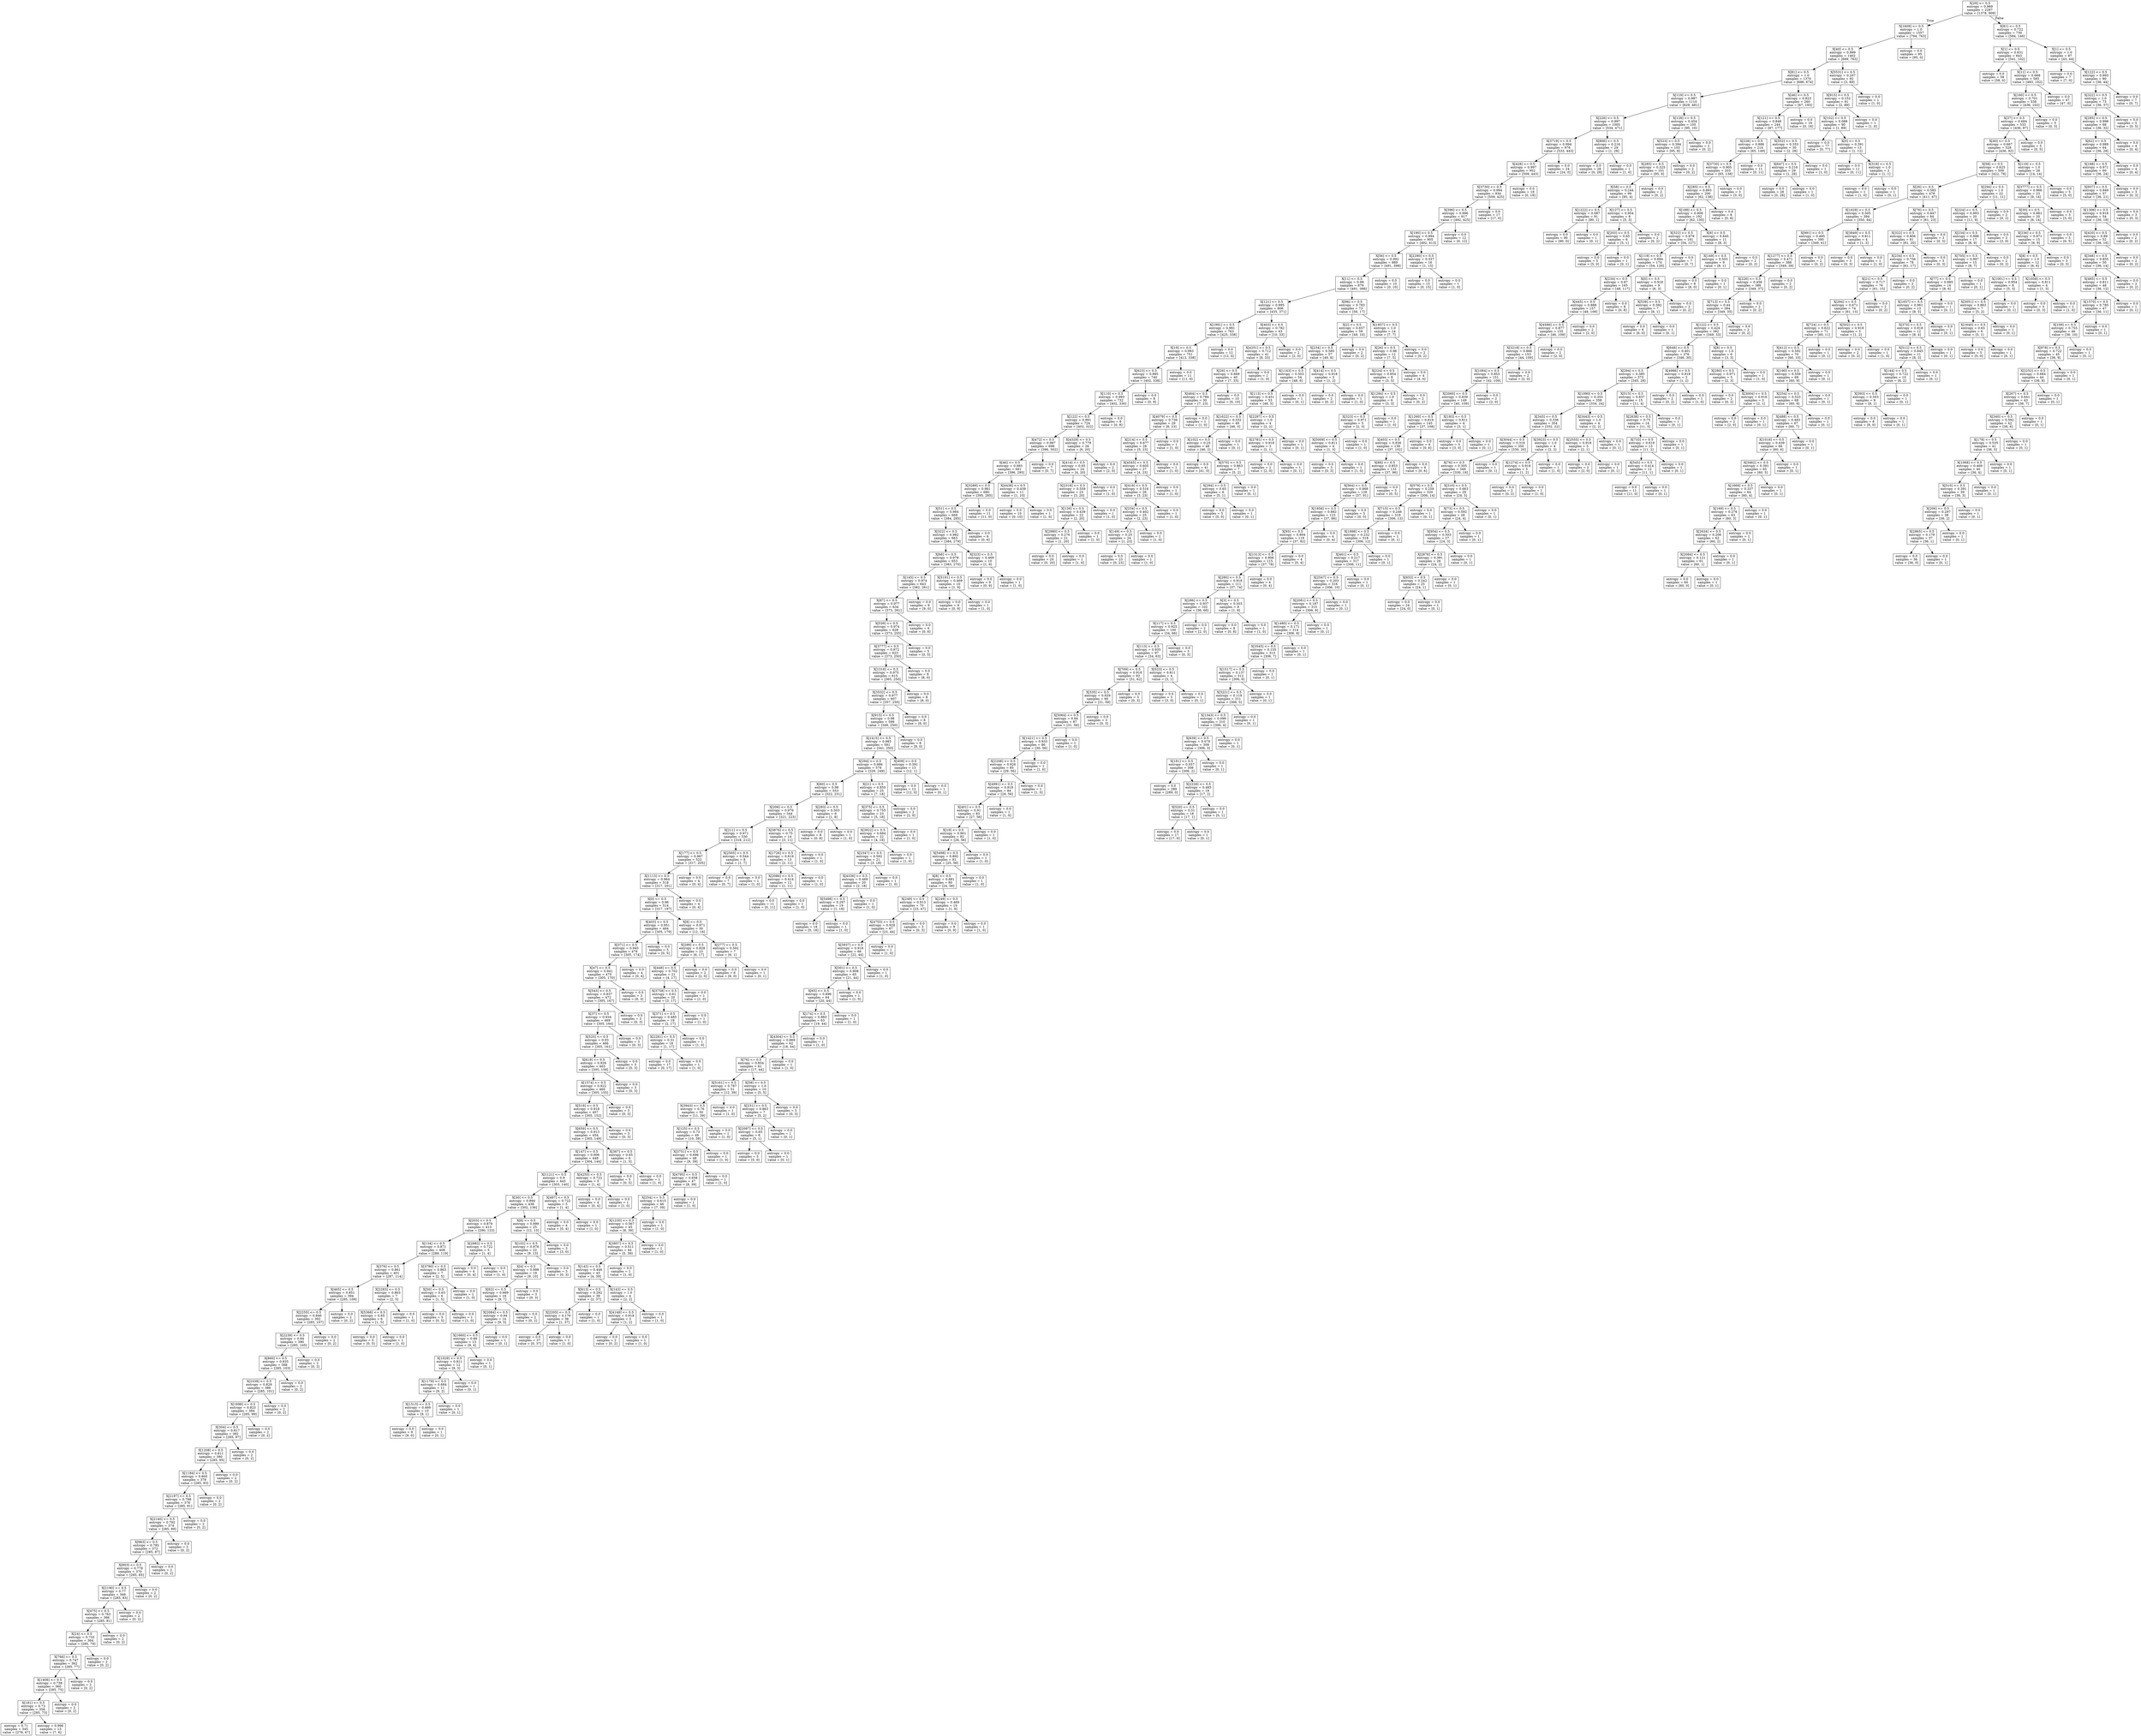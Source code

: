 digraph Tree {
node [shape=box] ;
0 [label="X[29] <= 0.5\nentropy = 0.969\nsamples = 2287\nvalue = [1378, 909]"] ;
1 [label="X[1609] <= 0.5\nentropy = 1.0\nsamples = 1557\nvalue = [794, 763]"] ;
0 -> 1 [labeldistance=2.5, labelangle=45, headlabel="True"] ;
2 [label="X[40] <= 0.5\nentropy = 0.999\nsamples = 1462\nvalue = [699, 763]"] ;
1 -> 2 ;
3 [label="X[81] <= 0.5\nentropy = 1.0\nsamples = 1370\nvalue = [696, 674]"] ;
2 -> 3 ;
4 [label="X[119] <= 0.5\nentropy = 0.987\nsamples = 1110\nvalue = [629, 481]"] ;
3 -> 4 ;
5 [label="X[226] <= 0.5\nentropy = 0.997\nsamples = 1005\nvalue = [534, 471]"] ;
4 -> 5 ;
6 [label="X[3719] <= 0.5\nentropy = 0.994\nsamples = 976\nvalue = [533, 443]"] ;
5 -> 6 ;
7 [label="X[428] <= 0.5\nentropy = 0.997\nsamples = 952\nvalue = [509, 443]"] ;
6 -> 7 ;
8 [label="X[3730] <= 0.5\nentropy = 0.994\nsamples = 934\nvalue = [509, 425]"] ;
7 -> 8 ;
9 [label="X[396] <= 0.5\nentropy = 0.996\nsamples = 917\nvalue = [492, 425]"] ;
8 -> 9 ;
10 [label="X[190] <= 0.5\nentropy = 0.994\nsamples = 905\nvalue = [492, 413]"] ;
9 -> 10 ;
11 [label="X[56] <= 0.5\nentropy = 0.992\nsamples = 889\nvalue = [491, 398]"] ;
10 -> 11 ;
12 [label="X[11] <= 0.5\nentropy = 0.99\nsamples = 879\nvalue = [491, 388]"] ;
11 -> 12 ;
13 [label="X[121] <= 0.5\nentropy = 0.995\nsamples = 806\nvalue = [435, 371]"] ;
12 -> 13 ;
14 [label="X[1991] <= 0.5\nentropy = 0.991\nsamples = 763\nvalue = [425, 338]"] ;
13 -> 14 ;
15 [label="X[19] <= 0.5\nentropy = 0.993\nsamples = 751\nvalue = [413, 338]"] ;
14 -> 15 ;
16 [label="X[623] <= 0.5\nentropy = 0.995\nsamples = 740\nvalue = [402, 338]"] ;
15 -> 16 ;
17 [label="X[110] <= 0.5\nentropy = 0.993\nsamples = 732\nvalue = [402, 330]"] ;
16 -> 17 ;
18 [label="X[122] <= 0.5\nentropy = 0.991\nsamples = 724\nvalue = [402, 322]"] ;
17 -> 18 ;
19 [label="X[472] <= 0.5\nentropy = 0.987\nsamples = 698\nvalue = [396, 302]"] ;
18 -> 19 ;
20 [label="X[46] <= 0.5\nentropy = 0.985\nsamples = 691\nvalue = [396, 295]"] ;
19 -> 20 ;
21 [label="X[3289] <= 0.5\nentropy = 0.981\nsamples = 680\nvalue = [395, 285]"] ;
20 -> 21 ;
22 [label="X[51] <= 0.5\nentropy = 0.984\nsamples = 669\nvalue = [384, 285]"] ;
21 -> 22 ;
23 [label="X[322] <= 0.5\nentropy = 0.982\nsamples = 663\nvalue = [384, 279]"] ;
22 -> 23 ;
24 [label="X[66] <= 0.5\nentropy = 0.978\nsamples = 653\nvalue = [383, 270]"] ;
23 -> 24 ;
25 [label="X[145] <= 0.5\nentropy = 0.974\nsamples = 643\nvalue = [382, 261]"] ;
24 -> 25 ;
26 [label="X[87] <= 0.5\nentropy = 0.977\nsamples = 634\nvalue = [373, 261]"] ;
25 -> 26 ;
27 [label="X[539] <= 0.5\nentropy = 0.974\nsamples = 628\nvalue = [373, 255]"] ;
26 -> 27 ;
28 [label="X[3777] <= 0.5\nentropy = 0.972\nsamples = 623\nvalue = [373, 250]"] ;
27 -> 28 ;
29 [label="X[1316] <= 0.5\nentropy = 0.975\nsamples = 615\nvalue = [365, 250]"] ;
28 -> 29 ;
30 [label="X[3532] <= 0.5\nentropy = 0.977\nsamples = 607\nvalue = [357, 250]"] ;
29 -> 30 ;
31 [label="X[915] <= 0.5\nentropy = 0.98\nsamples = 599\nvalue = [349, 250]"] ;
30 -> 31 ;
32 [label="X[1415] <= 0.5\nentropy = 0.983\nsamples = 591\nvalue = [341, 250]"] ;
31 -> 32 ;
33 [label="X[294] <= 0.5\nentropy = 0.986\nsamples = 578\nvalue = [329, 249]"] ;
32 -> 33 ;
34 [label="X[60] <= 0.5\nentropy = 0.98\nsamples = 553\nvalue = [322, 231]"] ;
33 -> 34 ;
35 [label="X[206] <= 0.5\nentropy = 0.976\nsamples = 544\nvalue = [321, 223]"] ;
34 -> 35 ;
36 [label="X[211] <= 0.5\nentropy = 0.971\nsamples = 530\nvalue = [318, 212]"] ;
35 -> 36 ;
37 [label="X[177] <= 0.5\nentropy = 0.967\nsamples = 522\nvalue = [317, 205]"] ;
36 -> 37 ;
38 [label="X[1113] <= 0.5\nentropy = 0.964\nsamples = 518\nvalue = [317, 201]"] ;
37 -> 38 ;
39 [label="X[0] <= 0.5\nentropy = 0.96\nsamples = 514\nvalue = [317, 197]"] ;
38 -> 39 ;
40 [label="X[403] <= 0.5\nentropy = 0.951\nsamples = 484\nvalue = [305, 179]"] ;
39 -> 40 ;
41 [label="X[371] <= 0.5\nentropy = 0.945\nsamples = 479\nvalue = [305, 174]"] ;
40 -> 41 ;
42 [label="X[47] <= 0.5\nentropy = 0.941\nsamples = 475\nvalue = [305, 170]"] ;
41 -> 42 ;
43 [label="X[543] <= 0.5\nentropy = 0.937\nsamples = 472\nvalue = [305, 167]"] ;
42 -> 43 ;
44 [label="X[37] <= 0.5\nentropy = 0.934\nsamples = 469\nvalue = [305, 164]"] ;
43 -> 44 ;
45 [label="X[525] <= 0.5\nentropy = 0.93\nsamples = 466\nvalue = [305, 161]"] ;
44 -> 45 ;
46 [label="X[619] <= 0.5\nentropy = 0.926\nsamples = 463\nvalue = [305, 158]"] ;
45 -> 46 ;
47 [label="X[1574] <= 0.5\nentropy = 0.922\nsamples = 460\nvalue = [305, 155]"] ;
46 -> 47 ;
48 [label="X[519] <= 0.5\nentropy = 0.918\nsamples = 457\nvalue = [305, 152]"] ;
47 -> 48 ;
49 [label="X[659] <= 0.5\nentropy = 0.913\nsamples = 454\nvalue = [305, 149]"] ;
48 -> 49 ;
50 [label="X[147] <= 0.5\nentropy = 0.906\nsamples = 448\nvalue = [304, 144]"] ;
49 -> 50 ;
51 [label="X[1121] <= 0.5\nentropy = 0.9\nsamples = 443\nvalue = [303, 140]"] ;
50 -> 51 ;
52 [label="X[30] <= 0.5\nentropy = 0.894\nsamples = 438\nvalue = [302, 136]"] ;
51 -> 52 ;
53 [label="X[203] <= 0.5\nentropy = 0.879\nsamples = 413\nvalue = [290, 123]"] ;
52 -> 53 ;
54 [label="X[134] <= 0.5\nentropy = 0.871\nsamples = 408\nvalue = [289, 119]"] ;
53 -> 54 ;
55 [label="X[376] <= 0.5\nentropy = 0.861\nsamples = 401\nvalue = [287, 114]"] ;
54 -> 55 ;
56 [label="X[465] <= 0.5\nentropy = 0.851\nsamples = 394\nvalue = [285, 109]"] ;
55 -> 56 ;
57 [label="X[2255] <= 0.5\nentropy = 0.846\nsamples = 392\nvalue = [285, 107]"] ;
56 -> 57 ;
58 [label="X[2239] <= 0.5\nentropy = 0.84\nsamples = 390\nvalue = [285, 105]"] ;
57 -> 58 ;
59 [label="X[860] <= 0.5\nentropy = 0.835\nsamples = 388\nvalue = [285, 103]"] ;
58 -> 59 ;
60 [label="X[2338] <= 0.5\nentropy = 0.829\nsamples = 386\nvalue = [285, 101]"] ;
59 -> 60 ;
61 [label="X[1698] <= 0.5\nentropy = 0.823\nsamples = 384\nvalue = [285, 99]"] ;
60 -> 61 ;
62 [label="X[304] <= 0.5\nentropy = 0.817\nsamples = 382\nvalue = [285, 97]"] ;
61 -> 62 ;
63 [label="X[1208] <= 0.5\nentropy = 0.811\nsamples = 380\nvalue = [285, 95]"] ;
62 -> 63 ;
64 [label="X[1184] <= 0.5\nentropy = 0.805\nsamples = 378\nvalue = [285, 93]"] ;
63 -> 64 ;
65 [label="X[2197] <= 0.5\nentropy = 0.798\nsamples = 376\nvalue = [285, 91]"] ;
64 -> 65 ;
66 [label="X[2140] <= 0.5\nentropy = 0.792\nsamples = 374\nvalue = [285, 89]"] ;
65 -> 66 ;
67 [label="X[963] <= 0.5\nentropy = 0.785\nsamples = 372\nvalue = [285, 87]"] ;
66 -> 67 ;
68 [label="X[803] <= 0.5\nentropy = 0.778\nsamples = 370\nvalue = [285, 85]"] ;
67 -> 68 ;
69 [label="X[2190] <= 0.5\nentropy = 0.77\nsamples = 368\nvalue = [285, 83]"] ;
68 -> 69 ;
70 [label="X[475] <= 0.5\nentropy = 0.763\nsamples = 366\nvalue = [285, 81]"] ;
69 -> 70 ;
71 [label="X[24] <= 0.5\nentropy = 0.755\nsamples = 364\nvalue = [285, 79]"] ;
70 -> 71 ;
72 [label="X[766] <= 0.5\nentropy = 0.747\nsamples = 362\nvalue = [285, 77]"] ;
71 -> 72 ;
73 [label="X[1406] <= 0.5\nentropy = 0.738\nsamples = 360\nvalue = [285, 75]"] ;
72 -> 73 ;
74 [label="X[181] <= 0.5\nentropy = 0.73\nsamples = 358\nvalue = [285, 73]"] ;
73 -> 74 ;
75 [label="entropy = 0.71\nsamples = 345\nvalue = [278, 67]"] ;
74 -> 75 ;
76 [label="entropy = 0.996\nsamples = 13\nvalue = [7, 6]"] ;
74 -> 76 ;
77 [label="entropy = 0.0\nsamples = 2\nvalue = [0, 2]"] ;
73 -> 77 ;
78 [label="entropy = 0.0\nsamples = 2\nvalue = [0, 2]"] ;
72 -> 78 ;
79 [label="entropy = 0.0\nsamples = 2\nvalue = [0, 2]"] ;
71 -> 79 ;
80 [label="entropy = 0.0\nsamples = 2\nvalue = [0, 2]"] ;
70 -> 80 ;
81 [label="entropy = 0.0\nsamples = 2\nvalue = [0, 2]"] ;
69 -> 81 ;
82 [label="entropy = 0.0\nsamples = 2\nvalue = [0, 2]"] ;
68 -> 82 ;
83 [label="entropy = 0.0\nsamples = 2\nvalue = [0, 2]"] ;
67 -> 83 ;
84 [label="entropy = 0.0\nsamples = 2\nvalue = [0, 2]"] ;
66 -> 84 ;
85 [label="entropy = 0.0\nsamples = 2\nvalue = [0, 2]"] ;
65 -> 85 ;
86 [label="entropy = 0.0\nsamples = 2\nvalue = [0, 2]"] ;
64 -> 86 ;
87 [label="entropy = 0.0\nsamples = 2\nvalue = [0, 2]"] ;
63 -> 87 ;
88 [label="entropy = 0.0\nsamples = 2\nvalue = [0, 2]"] ;
62 -> 88 ;
89 [label="entropy = 0.0\nsamples = 2\nvalue = [0, 2]"] ;
61 -> 89 ;
90 [label="entropy = 0.0\nsamples = 2\nvalue = [0, 2]"] ;
60 -> 90 ;
91 [label="entropy = 0.0\nsamples = 2\nvalue = [0, 2]"] ;
59 -> 91 ;
92 [label="entropy = 0.0\nsamples = 2\nvalue = [0, 2]"] ;
58 -> 92 ;
93 [label="entropy = 0.0\nsamples = 2\nvalue = [0, 2]"] ;
57 -> 93 ;
94 [label="entropy = 0.0\nsamples = 2\nvalue = [0, 2]"] ;
56 -> 94 ;
95 [label="X[2283] <= 0.5\nentropy = 0.863\nsamples = 7\nvalue = [2, 5]"] ;
55 -> 95 ;
96 [label="X[5366] <= 0.5\nentropy = 0.65\nsamples = 6\nvalue = [1, 5]"] ;
95 -> 96 ;
97 [label="entropy = 0.0\nsamples = 5\nvalue = [0, 5]"] ;
96 -> 97 ;
98 [label="entropy = 0.0\nsamples = 1\nvalue = [1, 0]"] ;
96 -> 98 ;
99 [label="entropy = 0.0\nsamples = 1\nvalue = [1, 0]"] ;
95 -> 99 ;
100 [label="X[3780] <= 0.5\nentropy = 0.863\nsamples = 7\nvalue = [2, 5]"] ;
54 -> 100 ;
101 [label="X[50] <= 0.5\nentropy = 0.65\nsamples = 6\nvalue = [1, 5]"] ;
100 -> 101 ;
102 [label="entropy = 0.0\nsamples = 5\nvalue = [0, 5]"] ;
101 -> 102 ;
103 [label="entropy = 0.0\nsamples = 1\nvalue = [1, 0]"] ;
101 -> 103 ;
104 [label="entropy = 0.0\nsamples = 1\nvalue = [1, 0]"] ;
100 -> 104 ;
105 [label="X[2882] <= 0.5\nentropy = 0.722\nsamples = 5\nvalue = [1, 4]"] ;
53 -> 105 ;
106 [label="entropy = 0.0\nsamples = 4\nvalue = [0, 4]"] ;
105 -> 106 ;
107 [label="entropy = 0.0\nsamples = 1\nvalue = [1, 0]"] ;
105 -> 107 ;
108 [label="X[8] <= 0.5\nentropy = 0.999\nsamples = 25\nvalue = [12, 13]"] ;
52 -> 108 ;
109 [label="X[102] <= 0.5\nentropy = 0.976\nsamples = 22\nvalue = [9, 13]"] ;
108 -> 109 ;
110 [label="X[4] <= 0.5\nentropy = 0.998\nsamples = 19\nvalue = [9, 10]"] ;
109 -> 110 ;
111 [label="X[62] <= 0.5\nentropy = 0.989\nsamples = 16\nvalue = [9, 7]"] ;
110 -> 111 ;
112 [label="X[2084] <= 0.5\nentropy = 0.94\nsamples = 14\nvalue = [9, 5]"] ;
111 -> 112 ;
113 [label="X[1660] <= 0.5\nentropy = 0.89\nsamples = 13\nvalue = [9, 4]"] ;
112 -> 113 ;
114 [label="X[1029] <= 0.5\nentropy = 0.811\nsamples = 12\nvalue = [9, 3]"] ;
113 -> 114 ;
115 [label="X[1179] <= 0.5\nentropy = 0.684\nsamples = 11\nvalue = [9, 2]"] ;
114 -> 115 ;
116 [label="X[1513] <= 0.5\nentropy = 0.469\nsamples = 10\nvalue = [9, 1]"] ;
115 -> 116 ;
117 [label="entropy = 0.0\nsamples = 9\nvalue = [9, 0]"] ;
116 -> 117 ;
118 [label="entropy = 0.0\nsamples = 1\nvalue = [0, 1]"] ;
116 -> 118 ;
119 [label="entropy = 0.0\nsamples = 1\nvalue = [0, 1]"] ;
115 -> 119 ;
120 [label="entropy = 0.0\nsamples = 1\nvalue = [0, 1]"] ;
114 -> 120 ;
121 [label="entropy = 0.0\nsamples = 1\nvalue = [0, 1]"] ;
113 -> 121 ;
122 [label="entropy = 0.0\nsamples = 1\nvalue = [0, 1]"] ;
112 -> 122 ;
123 [label="entropy = 0.0\nsamples = 2\nvalue = [0, 2]"] ;
111 -> 123 ;
124 [label="entropy = 0.0\nsamples = 3\nvalue = [0, 3]"] ;
110 -> 124 ;
125 [label="entropy = 0.0\nsamples = 3\nvalue = [0, 3]"] ;
109 -> 125 ;
126 [label="entropy = 0.0\nsamples = 3\nvalue = [3, 0]"] ;
108 -> 126 ;
127 [label="X[497] <= 0.5\nentropy = 0.722\nsamples = 5\nvalue = [1, 4]"] ;
51 -> 127 ;
128 [label="entropy = 0.0\nsamples = 4\nvalue = [0, 4]"] ;
127 -> 128 ;
129 [label="entropy = 0.0\nsamples = 1\nvalue = [1, 0]"] ;
127 -> 129 ;
130 [label="X[4255] <= 0.5\nentropy = 0.722\nsamples = 5\nvalue = [1, 4]"] ;
50 -> 130 ;
131 [label="entropy = 0.0\nsamples = 4\nvalue = [0, 4]"] ;
130 -> 131 ;
132 [label="entropy = 0.0\nsamples = 1\nvalue = [1, 0]"] ;
130 -> 132 ;
133 [label="X[367] <= 0.5\nentropy = 0.65\nsamples = 6\nvalue = [1, 5]"] ;
49 -> 133 ;
134 [label="entropy = 0.0\nsamples = 5\nvalue = [0, 5]"] ;
133 -> 134 ;
135 [label="entropy = 0.0\nsamples = 1\nvalue = [1, 0]"] ;
133 -> 135 ;
136 [label="entropy = 0.0\nsamples = 3\nvalue = [0, 3]"] ;
48 -> 136 ;
137 [label="entropy = 0.0\nsamples = 3\nvalue = [0, 3]"] ;
47 -> 137 ;
138 [label="entropy = 0.0\nsamples = 3\nvalue = [0, 3]"] ;
46 -> 138 ;
139 [label="entropy = 0.0\nsamples = 3\nvalue = [0, 3]"] ;
45 -> 139 ;
140 [label="entropy = 0.0\nsamples = 3\nvalue = [0, 3]"] ;
44 -> 140 ;
141 [label="entropy = 0.0\nsamples = 3\nvalue = [0, 3]"] ;
43 -> 141 ;
142 [label="entropy = 0.0\nsamples = 3\nvalue = [0, 3]"] ;
42 -> 142 ;
143 [label="entropy = 0.0\nsamples = 4\nvalue = [0, 4]"] ;
41 -> 143 ;
144 [label="entropy = 0.0\nsamples = 5\nvalue = [0, 5]"] ;
40 -> 144 ;
145 [label="X[8] <= 0.5\nentropy = 0.971\nsamples = 30\nvalue = [12, 18]"] ;
39 -> 145 ;
146 [label="X[299] <= 0.5\nentropy = 0.828\nsamples = 23\nvalue = [6, 17]"] ;
145 -> 146 ;
147 [label="X[448] <= 0.5\nentropy = 0.702\nsamples = 21\nvalue = [4, 17]"] ;
146 -> 147 ;
148 [label="X[3758] <= 0.5\nentropy = 0.61\nsamples = 20\nvalue = [3, 17]"] ;
147 -> 148 ;
149 [label="X[371] <= 0.5\nentropy = 0.485\nsamples = 19\nvalue = [2, 17]"] ;
148 -> 149 ;
150 [label="X[2281] <= 0.5\nentropy = 0.31\nsamples = 18\nvalue = [1, 17]"] ;
149 -> 150 ;
151 [label="entropy = 0.0\nsamples = 17\nvalue = [0, 17]"] ;
150 -> 151 ;
152 [label="entropy = 0.0\nsamples = 1\nvalue = [1, 0]"] ;
150 -> 152 ;
153 [label="entropy = 0.0\nsamples = 1\nvalue = [1, 0]"] ;
149 -> 153 ;
154 [label="entropy = 0.0\nsamples = 1\nvalue = [1, 0]"] ;
148 -> 154 ;
155 [label="entropy = 0.0\nsamples = 1\nvalue = [1, 0]"] ;
147 -> 155 ;
156 [label="entropy = 0.0\nsamples = 2\nvalue = [2, 0]"] ;
146 -> 156 ;
157 [label="X[277] <= 0.5\nentropy = 0.592\nsamples = 7\nvalue = [6, 1]"] ;
145 -> 157 ;
158 [label="entropy = 0.0\nsamples = 6\nvalue = [6, 0]"] ;
157 -> 158 ;
159 [label="entropy = 0.0\nsamples = 1\nvalue = [0, 1]"] ;
157 -> 159 ;
160 [label="entropy = 0.0\nsamples = 4\nvalue = [0, 4]"] ;
38 -> 160 ;
161 [label="entropy = 0.0\nsamples = 4\nvalue = [0, 4]"] ;
37 -> 161 ;
162 [label="X[2505] <= 0.5\nentropy = 0.544\nsamples = 8\nvalue = [1, 7]"] ;
36 -> 162 ;
163 [label="entropy = 0.0\nsamples = 7\nvalue = [0, 7]"] ;
162 -> 163 ;
164 [label="entropy = 0.0\nsamples = 1\nvalue = [1, 0]"] ;
162 -> 164 ;
165 [label="X[3876] <= 0.5\nentropy = 0.75\nsamples = 14\nvalue = [3, 11]"] ;
35 -> 165 ;
166 [label="X[1726] <= 0.5\nentropy = 0.619\nsamples = 13\nvalue = [2, 11]"] ;
165 -> 166 ;
167 [label="X[2086] <= 0.5\nentropy = 0.414\nsamples = 12\nvalue = [1, 11]"] ;
166 -> 167 ;
168 [label="entropy = 0.0\nsamples = 11\nvalue = [0, 11]"] ;
167 -> 168 ;
169 [label="entropy = 0.0\nsamples = 1\nvalue = [1, 0]"] ;
167 -> 169 ;
170 [label="entropy = 0.0\nsamples = 1\nvalue = [1, 0]"] ;
166 -> 170 ;
171 [label="entropy = 0.0\nsamples = 1\nvalue = [1, 0]"] ;
165 -> 171 ;
172 [label="X[293] <= 0.5\nentropy = 0.503\nsamples = 9\nvalue = [1, 8]"] ;
34 -> 172 ;
173 [label="entropy = 0.0\nsamples = 8\nvalue = [0, 8]"] ;
172 -> 173 ;
174 [label="entropy = 0.0\nsamples = 1\nvalue = [1, 0]"] ;
172 -> 174 ;
175 [label="X[21] <= 0.5\nentropy = 0.855\nsamples = 25\nvalue = [7, 18]"] ;
33 -> 175 ;
176 [label="X[375] <= 0.5\nentropy = 0.755\nsamples = 23\nvalue = [5, 18]"] ;
175 -> 176 ;
177 [label="X[3922] <= 0.5\nentropy = 0.684\nsamples = 22\nvalue = [4, 18]"] ;
176 -> 177 ;
178 [label="X[2347] <= 0.5\nentropy = 0.592\nsamples = 21\nvalue = [3, 18]"] ;
177 -> 178 ;
179 [label="X[4336] <= 0.5\nentropy = 0.469\nsamples = 20\nvalue = [2, 18]"] ;
178 -> 179 ;
180 [label="X[5496] <= 0.5\nentropy = 0.297\nsamples = 19\nvalue = [1, 18]"] ;
179 -> 180 ;
181 [label="entropy = 0.0\nsamples = 18\nvalue = [0, 18]"] ;
180 -> 181 ;
182 [label="entropy = 0.0\nsamples = 1\nvalue = [1, 0]"] ;
180 -> 182 ;
183 [label="entropy = 0.0\nsamples = 1\nvalue = [1, 0]"] ;
179 -> 183 ;
184 [label="entropy = 0.0\nsamples = 1\nvalue = [1, 0]"] ;
178 -> 184 ;
185 [label="entropy = 0.0\nsamples = 1\nvalue = [1, 0]"] ;
177 -> 185 ;
186 [label="entropy = 0.0\nsamples = 1\nvalue = [1, 0]"] ;
176 -> 186 ;
187 [label="entropy = 0.0\nsamples = 2\nvalue = [2, 0]"] ;
175 -> 187 ;
188 [label="X[409] <= 0.5\nentropy = 0.391\nsamples = 13\nvalue = [12, 1]"] ;
32 -> 188 ;
189 [label="entropy = 0.0\nsamples = 12\nvalue = [12, 0]"] ;
188 -> 189 ;
190 [label="entropy = 0.0\nsamples = 1\nvalue = [0, 1]"] ;
188 -> 190 ;
191 [label="entropy = 0.0\nsamples = 8\nvalue = [8, 0]"] ;
31 -> 191 ;
192 [label="entropy = 0.0\nsamples = 8\nvalue = [8, 0]"] ;
30 -> 192 ;
193 [label="entropy = 0.0\nsamples = 8\nvalue = [8, 0]"] ;
29 -> 193 ;
194 [label="entropy = 0.0\nsamples = 8\nvalue = [8, 0]"] ;
28 -> 194 ;
195 [label="entropy = 0.0\nsamples = 5\nvalue = [0, 5]"] ;
27 -> 195 ;
196 [label="entropy = 0.0\nsamples = 6\nvalue = [0, 6]"] ;
26 -> 196 ;
197 [label="entropy = 0.0\nsamples = 9\nvalue = [9, 0]"] ;
25 -> 197 ;
198 [label="X[5191] <= 0.5\nentropy = 0.469\nsamples = 10\nvalue = [1, 9]"] ;
24 -> 198 ;
199 [label="entropy = 0.0\nsamples = 9\nvalue = [0, 9]"] ;
198 -> 199 ;
200 [label="entropy = 0.0\nsamples = 1\nvalue = [1, 0]"] ;
198 -> 200 ;
201 [label="X[323] <= 0.5\nentropy = 0.469\nsamples = 10\nvalue = [1, 9]"] ;
23 -> 201 ;
202 [label="entropy = 0.0\nsamples = 9\nvalue = [0, 9]"] ;
201 -> 202 ;
203 [label="entropy = 0.0\nsamples = 1\nvalue = [1, 0]"] ;
201 -> 203 ;
204 [label="entropy = 0.0\nsamples = 6\nvalue = [0, 6]"] ;
22 -> 204 ;
205 [label="entropy = 0.0\nsamples = 11\nvalue = [11, 0]"] ;
21 -> 205 ;
206 [label="X[4438] <= 0.5\nentropy = 0.439\nsamples = 11\nvalue = [1, 10]"] ;
20 -> 206 ;
207 [label="entropy = 0.0\nsamples = 10\nvalue = [0, 10]"] ;
206 -> 207 ;
208 [label="entropy = 0.0\nsamples = 1\nvalue = [1, 0]"] ;
206 -> 208 ;
209 [label="entropy = 0.0\nsamples = 7\nvalue = [0, 7]"] ;
19 -> 209 ;
210 [label="X[4329] <= 0.5\nentropy = 0.779\nsamples = 26\nvalue = [6, 20]"] ;
18 -> 210 ;
211 [label="X[414] <= 0.5\nentropy = 0.65\nsamples = 24\nvalue = [4, 20]"] ;
210 -> 211 ;
212 [label="X[2318] <= 0.5\nentropy = 0.559\nsamples = 23\nvalue = [3, 20]"] ;
211 -> 212 ;
213 [label="X[126] <= 0.5\nentropy = 0.439\nsamples = 22\nvalue = [2, 20]"] ;
212 -> 213 ;
214 [label="X[2980] <= 0.5\nentropy = 0.276\nsamples = 21\nvalue = [1, 20]"] ;
213 -> 214 ;
215 [label="entropy = 0.0\nsamples = 20\nvalue = [0, 20]"] ;
214 -> 215 ;
216 [label="entropy = 0.0\nsamples = 1\nvalue = [1, 0]"] ;
214 -> 216 ;
217 [label="entropy = 0.0\nsamples = 1\nvalue = [1, 0]"] ;
213 -> 217 ;
218 [label="entropy = 0.0\nsamples = 1\nvalue = [1, 0]"] ;
212 -> 218 ;
219 [label="entropy = 0.0\nsamples = 1\nvalue = [1, 0]"] ;
211 -> 219 ;
220 [label="entropy = 0.0\nsamples = 2\nvalue = [2, 0]"] ;
210 -> 220 ;
221 [label="entropy = 0.0\nsamples = 8\nvalue = [0, 8]"] ;
17 -> 221 ;
222 [label="entropy = 0.0\nsamples = 8\nvalue = [0, 8]"] ;
16 -> 222 ;
223 [label="entropy = 0.0\nsamples = 11\nvalue = [11, 0]"] ;
15 -> 223 ;
224 [label="entropy = 0.0\nsamples = 12\nvalue = [12, 0]"] ;
14 -> 224 ;
225 [label="X[403] <= 0.5\nentropy = 0.782\nsamples = 43\nvalue = [10, 33]"] ;
13 -> 225 ;
226 [label="X[4251] <= 0.5\nentropy = 0.712\nsamples = 41\nvalue = [8, 33]"] ;
225 -> 226 ;
227 [label="X[26] <= 0.5\nentropy = 0.669\nsamples = 40\nvalue = [7, 33]"] ;
226 -> 227 ;
228 [label="X[464] <= 0.5\nentropy = 0.784\nsamples = 30\nvalue = [7, 23]"] ;
227 -> 228 ;
229 [label="X[4079] <= 0.5\nentropy = 0.736\nsamples = 29\nvalue = [6, 23]"] ;
228 -> 229 ;
230 [label="X[214] <= 0.5\nentropy = 0.677\nsamples = 28\nvalue = [5, 23]"] ;
229 -> 230 ;
231 [label="X[4545] <= 0.5\nentropy = 0.605\nsamples = 27\nvalue = [4, 23]"] ;
230 -> 231 ;
232 [label="X[419] <= 0.5\nentropy = 0.516\nsamples = 26\nvalue = [3, 23]"] ;
231 -> 232 ;
233 [label="X[234] <= 0.5\nentropy = 0.402\nsamples = 25\nvalue = [2, 23]"] ;
232 -> 233 ;
234 [label="X[149] <= 0.5\nentropy = 0.25\nsamples = 24\nvalue = [1, 23]"] ;
233 -> 234 ;
235 [label="entropy = 0.0\nsamples = 23\nvalue = [0, 23]"] ;
234 -> 235 ;
236 [label="entropy = 0.0\nsamples = 1\nvalue = [1, 0]"] ;
234 -> 236 ;
237 [label="entropy = 0.0\nsamples = 1\nvalue = [1, 0]"] ;
233 -> 237 ;
238 [label="entropy = 0.0\nsamples = 1\nvalue = [1, 0]"] ;
232 -> 238 ;
239 [label="entropy = 0.0\nsamples = 1\nvalue = [1, 0]"] ;
231 -> 239 ;
240 [label="entropy = 0.0\nsamples = 1\nvalue = [1, 0]"] ;
230 -> 240 ;
241 [label="entropy = 0.0\nsamples = 1\nvalue = [1, 0]"] ;
229 -> 241 ;
242 [label="entropy = 0.0\nsamples = 1\nvalue = [1, 0]"] ;
228 -> 242 ;
243 [label="entropy = 0.0\nsamples = 10\nvalue = [0, 10]"] ;
227 -> 243 ;
244 [label="entropy = 0.0\nsamples = 1\nvalue = [1, 0]"] ;
226 -> 244 ;
245 [label="entropy = 0.0\nsamples = 2\nvalue = [2, 0]"] ;
225 -> 245 ;
246 [label="X[96] <= 0.5\nentropy = 0.783\nsamples = 73\nvalue = [56, 17]"] ;
12 -> 246 ;
247 [label="X[2] <= 0.5\nentropy = 0.657\nsamples = 59\nvalue = [49, 10]"] ;
246 -> 247 ;
248 [label="X[234] <= 0.5\nentropy = 0.585\nsamples = 57\nvalue = [49, 8]"] ;
247 -> 248 ;
249 [label="X[1143] <= 0.5\nentropy = 0.503\nsamples = 54\nvalue = [48, 6]"] ;
248 -> 249 ;
250 [label="X[113] <= 0.5\nentropy = 0.451\nsamples = 53\nvalue = [48, 5]"] ;
249 -> 250 ;
251 [label="X[1622] <= 0.5\nentropy = 0.332\nsamples = 49\nvalue = [46, 3]"] ;
250 -> 251 ;
252 [label="X[102] <= 0.5\nentropy = 0.25\nsamples = 48\nvalue = [46, 2]"] ;
251 -> 252 ;
253 [label="entropy = 0.0\nsamples = 41\nvalue = [41, 0]"] ;
252 -> 253 ;
254 [label="X[570] <= 0.5\nentropy = 0.863\nsamples = 7\nvalue = [5, 2]"] ;
252 -> 254 ;
255 [label="X[294] <= 0.5\nentropy = 0.65\nsamples = 6\nvalue = [5, 1]"] ;
254 -> 255 ;
256 [label="entropy = 0.0\nsamples = 5\nvalue = [5, 0]"] ;
255 -> 256 ;
257 [label="entropy = 0.0\nsamples = 1\nvalue = [0, 1]"] ;
255 -> 257 ;
258 [label="entropy = 0.0\nsamples = 1\nvalue = [0, 1]"] ;
254 -> 258 ;
259 [label="entropy = 0.0\nsamples = 1\nvalue = [0, 1]"] ;
251 -> 259 ;
260 [label="X[2297] <= 0.5\nentropy = 1.0\nsamples = 4\nvalue = [2, 2]"] ;
250 -> 260 ;
261 [label="X[2781] <= 0.5\nentropy = 0.918\nsamples = 3\nvalue = [2, 1]"] ;
260 -> 261 ;
262 [label="entropy = 0.0\nsamples = 2\nvalue = [2, 0]"] ;
261 -> 262 ;
263 [label="entropy = 0.0\nsamples = 1\nvalue = [0, 1]"] ;
261 -> 263 ;
264 [label="entropy = 0.0\nsamples = 1\nvalue = [0, 1]"] ;
260 -> 264 ;
265 [label="entropy = 0.0\nsamples = 1\nvalue = [0, 1]"] ;
249 -> 265 ;
266 [label="X[414] <= 0.5\nentropy = 0.918\nsamples = 3\nvalue = [1, 2]"] ;
248 -> 266 ;
267 [label="entropy = 0.0\nsamples = 2\nvalue = [0, 2]"] ;
266 -> 267 ;
268 [label="entropy = 0.0\nsamples = 1\nvalue = [1, 0]"] ;
266 -> 268 ;
269 [label="entropy = 0.0\nsamples = 2\nvalue = [0, 2]"] ;
247 -> 269 ;
270 [label="X[1857] <= 0.5\nentropy = 1.0\nsamples = 14\nvalue = [7, 7]"] ;
246 -> 270 ;
271 [label="X[26] <= 0.5\nentropy = 0.98\nsamples = 12\nvalue = [7, 5]"] ;
270 -> 271 ;
272 [label="X[224] <= 0.5\nentropy = 0.954\nsamples = 8\nvalue = [3, 5]"] ;
271 -> 272 ;
273 [label="X[1294] <= 0.5\nentropy = 1.0\nsamples = 6\nvalue = [3, 3]"] ;
272 -> 273 ;
274 [label="X[323] <= 0.5\nentropy = 0.971\nsamples = 5\nvalue = [2, 3]"] ;
273 -> 274 ;
275 [label="X[5009] <= 0.5\nentropy = 0.811\nsamples = 4\nvalue = [1, 3]"] ;
274 -> 275 ;
276 [label="entropy = 0.0\nsamples = 3\nvalue = [0, 3]"] ;
275 -> 276 ;
277 [label="entropy = 0.0\nsamples = 1\nvalue = [1, 0]"] ;
275 -> 277 ;
278 [label="entropy = 0.0\nsamples = 1\nvalue = [1, 0]"] ;
274 -> 278 ;
279 [label="entropy = 0.0\nsamples = 1\nvalue = [1, 0]"] ;
273 -> 279 ;
280 [label="entropy = 0.0\nsamples = 2\nvalue = [0, 2]"] ;
272 -> 280 ;
281 [label="entropy = 0.0\nsamples = 4\nvalue = [4, 0]"] ;
271 -> 281 ;
282 [label="entropy = 0.0\nsamples = 2\nvalue = [0, 2]"] ;
270 -> 282 ;
283 [label="entropy = 0.0\nsamples = 10\nvalue = [0, 10]"] ;
11 -> 283 ;
284 [label="X[2290] <= 0.5\nentropy = 0.337\nsamples = 16\nvalue = [1, 15]"] ;
10 -> 284 ;
285 [label="entropy = 0.0\nsamples = 15\nvalue = [0, 15]"] ;
284 -> 285 ;
286 [label="entropy = 0.0\nsamples = 1\nvalue = [1, 0]"] ;
284 -> 286 ;
287 [label="entropy = 0.0\nsamples = 12\nvalue = [0, 12]"] ;
9 -> 287 ;
288 [label="entropy = 0.0\nsamples = 17\nvalue = [17, 0]"] ;
8 -> 288 ;
289 [label="entropy = 0.0\nsamples = 18\nvalue = [0, 18]"] ;
7 -> 289 ;
290 [label="entropy = 0.0\nsamples = 24\nvalue = [24, 0]"] ;
6 -> 290 ;
291 [label="X[806] <= 0.5\nentropy = 0.216\nsamples = 29\nvalue = [1, 28]"] ;
5 -> 291 ;
292 [label="entropy = 0.0\nsamples = 28\nvalue = [0, 28]"] ;
291 -> 292 ;
293 [label="entropy = 0.0\nsamples = 1\nvalue = [1, 0]"] ;
291 -> 293 ;
294 [label="X[128] <= 0.5\nentropy = 0.454\nsamples = 105\nvalue = [95, 10]"] ;
4 -> 294 ;
295 [label="X[523] <= 0.5\nentropy = 0.394\nsamples = 103\nvalue = [95, 8]"] ;
294 -> 295 ;
296 [label="X[285] <= 0.5\nentropy = 0.325\nsamples = 101\nvalue = [95, 6]"] ;
295 -> 296 ;
297 [label="X[58] <= 0.5\nentropy = 0.244\nsamples = 99\nvalue = [95, 4]"] ;
296 -> 297 ;
298 [label="X[1222] <= 0.5\nentropy = 0.087\nsamples = 91\nvalue = [90, 1]"] ;
297 -> 298 ;
299 [label="entropy = 0.0\nsamples = 90\nvalue = [90, 0]"] ;
298 -> 299 ;
300 [label="entropy = 0.0\nsamples = 1\nvalue = [0, 1]"] ;
298 -> 300 ;
301 [label="X[127] <= 0.5\nentropy = 0.954\nsamples = 8\nvalue = [5, 3]"] ;
297 -> 301 ;
302 [label="X[203] <= 0.5\nentropy = 0.65\nsamples = 6\nvalue = [5, 1]"] ;
301 -> 302 ;
303 [label="entropy = 0.0\nsamples = 5\nvalue = [5, 0]"] ;
302 -> 303 ;
304 [label="entropy = 0.0\nsamples = 1\nvalue = [0, 1]"] ;
302 -> 304 ;
305 [label="entropy = 0.0\nsamples = 2\nvalue = [0, 2]"] ;
301 -> 305 ;
306 [label="entropy = 0.0\nsamples = 2\nvalue = [0, 2]"] ;
296 -> 306 ;
307 [label="entropy = 0.0\nsamples = 2\nvalue = [0, 2]"] ;
295 -> 307 ;
308 [label="entropy = 0.0\nsamples = 2\nvalue = [0, 2]"] ;
294 -> 308 ;
309 [label="X[46] <= 0.5\nentropy = 0.823\nsamples = 260\nvalue = [67, 193]"] ;
3 -> 309 ;
310 [label="X[121] <= 0.5\nentropy = 0.848\nsamples = 244\nvalue = [67, 177]"] ;
309 -> 310 ;
311 [label="X[226] <= 0.5\nentropy = 0.886\nsamples = 214\nvalue = [65, 149]"] ;
310 -> 311 ;
312 [label="X[3730] <= 0.5\nentropy = 0.905\nsamples = 203\nvalue = [65, 138]"] ;
311 -> 312 ;
313 [label="X[285] <= 0.5\nentropy = 0.893\nsamples = 200\nvalue = [62, 138]"] ;
312 -> 313 ;
314 [label="X[188] <= 0.5\nentropy = 0.908\nsamples = 192\nvalue = [62, 130]"] ;
313 -> 314 ;
315 [label="X[322] <= 0.5\nentropy = 0.879\nsamples = 181\nvalue = [54, 127]"] ;
314 -> 315 ;
316 [label="X[119] <= 0.5\nentropy = 0.894\nsamples = 174\nvalue = [54, 120]"] ;
315 -> 316 ;
317 [label="X[234] <= 0.5\nentropy = 0.87\nsamples = 165\nvalue = [48, 117]"] ;
316 -> 317 ;
318 [label="X[445] <= 0.5\nentropy = 0.888\nsamples = 157\nvalue = [48, 109]"] ;
317 -> 318 ;
319 [label="X[4586] <= 0.5\nentropy = 0.877\nsamples = 155\nvalue = [46, 109]"] ;
318 -> 319 ;
320 [label="X[3218] <= 0.5\nentropy = 0.866\nsamples = 153\nvalue = [44, 109]"] ;
319 -> 320 ;
321 [label="X[1084] <= 0.5\nentropy = 0.853\nsamples = 151\nvalue = [42, 109]"] ;
320 -> 321 ;
322 [label="X[2060] <= 0.5\nentropy = 0.839\nsamples = 149\nvalue = [40, 109]"] ;
321 -> 322 ;
323 [label="X[1260] <= 0.5\nentropy = 0.819\nsamples = 145\nvalue = [37, 108]"] ;
322 -> 323 ;
324 [label="X[403] <= 0.5\nentropy = 0.836\nsamples = 139\nvalue = [37, 102]"] ;
323 -> 324 ;
325 [label="X[88] <= 0.5\nentropy = 0.853\nsamples = 133\nvalue = [37, 96]"] ;
324 -> 325 ;
326 [label="X[564] <= 0.5\nentropy = 0.868\nsamples = 128\nvalue = [37, 91]"] ;
325 -> 326 ;
327 [label="X[1856] <= 0.5\nentropy = 0.882\nsamples = 123\nvalue = [37, 86]"] ;
326 -> 327 ;
328 [label="X[93] <= 0.5\nentropy = 0.894\nsamples = 119\nvalue = [37, 82]"] ;
327 -> 328 ;
329 [label="X[1313] <= 0.5\nentropy = 0.906\nsamples = 115\nvalue = [37, 78]"] ;
328 -> 329 ;
330 [label="X[280] <= 0.5\nentropy = 0.918\nsamples = 111\nvalue = [37, 74]"] ;
329 -> 330 ;
331 [label="X[286] <= 0.5\nentropy = 0.937\nsamples = 102\nvalue = [36, 66]"] ;
330 -> 331 ;
332 [label="X[117] <= 0.5\nentropy = 0.925\nsamples = 100\nvalue = [34, 66]"] ;
331 -> 332 ;
333 [label="X[113] <= 0.5\nentropy = 0.935\nsamples = 97\nvalue = [34, 63]"] ;
332 -> 333 ;
334 [label="X[709] <= 0.5\nentropy = 0.918\nsamples = 93\nvalue = [31, 62]"] ;
333 -> 334 ;
335 [label="X[335] <= 0.5\nentropy = 0.929\nsamples = 90\nvalue = [31, 59]"] ;
334 -> 335 ;
336 [label="X[5064] <= 0.5\nentropy = 0.94\nsamples = 87\nvalue = [31, 56]"] ;
335 -> 336 ;
337 [label="X[1421] <= 0.5\nentropy = 0.933\nsamples = 86\nvalue = [30, 56]"] ;
336 -> 337 ;
338 [label="X[2208] <= 0.5\nentropy = 0.926\nsamples = 85\nvalue = [29, 56]"] ;
337 -> 338 ;
339 [label="X[4991] <= 0.5\nentropy = 0.918\nsamples = 84\nvalue = [28, 56]"] ;
338 -> 339 ;
340 [label="X[401] <= 0.5\nentropy = 0.91\nsamples = 83\nvalue = [27, 56]"] ;
339 -> 340 ;
341 [label="X[19] <= 0.5\nentropy = 0.901\nsamples = 82\nvalue = [26, 56]"] ;
340 -> 341 ;
342 [label="X[5498] <= 0.5\nentropy = 0.892\nsamples = 81\nvalue = [25, 56]"] ;
341 -> 342 ;
343 [label="X[8] <= 0.5\nentropy = 0.881\nsamples = 80\nvalue = [24, 56]"] ;
342 -> 343 ;
344 [label="X[249] <= 0.5\nentropy = 0.913\nsamples = 70\nvalue = [23, 47]"] ;
343 -> 344 ;
345 [label="X[4755] <= 0.5\nentropy = 0.928\nsamples = 67\nvalue = [23, 44]"] ;
344 -> 345 ;
346 [label="X[3937] <= 0.5\nentropy = 0.918\nsamples = 66\nvalue = [22, 44]"] ;
345 -> 346 ;
347 [label="X[301] <= 0.5\nentropy = 0.908\nsamples = 65\nvalue = [21, 44]"] ;
346 -> 347 ;
348 [label="X[65] <= 0.5\nentropy = 0.896\nsamples = 64\nvalue = [20, 44]"] ;
347 -> 348 ;
349 [label="X[174] <= 0.5\nentropy = 0.883\nsamples = 63\nvalue = [19, 44]"] ;
348 -> 349 ;
350 [label="X[4304] <= 0.5\nentropy = 0.869\nsamples = 62\nvalue = [18, 44]"] ;
349 -> 350 ;
351 [label="X[76] <= 0.5\nentropy = 0.854\nsamples = 61\nvalue = [17, 44]"] ;
350 -> 351 ;
352 [label="X[5161] <= 0.5\nentropy = 0.787\nsamples = 51\nvalue = [12, 39]"] ;
351 -> 352 ;
353 [label="X[3943] <= 0.5\nentropy = 0.76\nsamples = 50\nvalue = [11, 39]"] ;
352 -> 353 ;
354 [label="X[125] <= 0.5\nentropy = 0.73\nsamples = 49\nvalue = [10, 39]"] ;
353 -> 354 ;
355 [label="X[3751] <= 0.5\nentropy = 0.696\nsamples = 48\nvalue = [9, 39]"] ;
354 -> 355 ;
356 [label="X[4795] <= 0.5\nentropy = 0.658\nsamples = 47\nvalue = [8, 39]"] ;
355 -> 356 ;
357 [label="X[254] <= 0.5\nentropy = 0.615\nsamples = 46\nvalue = [7, 39]"] ;
356 -> 357 ;
358 [label="X[1230] <= 0.5\nentropy = 0.567\nsamples = 45\nvalue = [6, 39]"] ;
357 -> 358 ;
359 [label="X[3857] <= 0.5\nentropy = 0.511\nsamples = 44\nvalue = [5, 39]"] ;
358 -> 359 ;
360 [label="X[142] <= 0.5\nentropy = 0.446\nsamples = 43\nvalue = [4, 39]"] ;
359 -> 360 ;
361 [label="X[613] <= 0.5\nentropy = 0.292\nsamples = 39\nvalue = [2, 37]"] ;
360 -> 361 ;
362 [label="X[2205] <= 0.5\nentropy = 0.176\nsamples = 38\nvalue = [1, 37]"] ;
361 -> 362 ;
363 [label="entropy = 0.0\nsamples = 37\nvalue = [0, 37]"] ;
362 -> 363 ;
364 [label="entropy = 0.0\nsamples = 1\nvalue = [1, 0]"] ;
362 -> 364 ;
365 [label="entropy = 0.0\nsamples = 1\nvalue = [1, 0]"] ;
361 -> 365 ;
366 [label="X[143] <= 0.5\nentropy = 1.0\nsamples = 4\nvalue = [2, 2]"] ;
360 -> 366 ;
367 [label="X[4148] <= 0.5\nentropy = 0.918\nsamples = 3\nvalue = [1, 2]"] ;
366 -> 367 ;
368 [label="entropy = 0.0\nsamples = 2\nvalue = [0, 2]"] ;
367 -> 368 ;
369 [label="entropy = 0.0\nsamples = 1\nvalue = [1, 0]"] ;
367 -> 369 ;
370 [label="entropy = 0.0\nsamples = 1\nvalue = [1, 0]"] ;
366 -> 370 ;
371 [label="entropy = 0.0\nsamples = 1\nvalue = [1, 0]"] ;
359 -> 371 ;
372 [label="entropy = 0.0\nsamples = 1\nvalue = [1, 0]"] ;
358 -> 372 ;
373 [label="entropy = 0.0\nsamples = 1\nvalue = [1, 0]"] ;
357 -> 373 ;
374 [label="entropy = 0.0\nsamples = 1\nvalue = [1, 0]"] ;
356 -> 374 ;
375 [label="entropy = 0.0\nsamples = 1\nvalue = [1, 0]"] ;
355 -> 375 ;
376 [label="entropy = 0.0\nsamples = 1\nvalue = [1, 0]"] ;
354 -> 376 ;
377 [label="entropy = 0.0\nsamples = 1\nvalue = [1, 0]"] ;
353 -> 377 ;
378 [label="entropy = 0.0\nsamples = 1\nvalue = [1, 0]"] ;
352 -> 378 ;
379 [label="X[58] <= 0.5\nentropy = 1.0\nsamples = 10\nvalue = [5, 5]"] ;
351 -> 379 ;
380 [label="X[231] <= 0.5\nentropy = 0.863\nsamples = 7\nvalue = [5, 2]"] ;
379 -> 380 ;
381 [label="X[2097] <= 0.5\nentropy = 0.65\nsamples = 6\nvalue = [5, 1]"] ;
380 -> 381 ;
382 [label="entropy = 0.0\nsamples = 5\nvalue = [5, 0]"] ;
381 -> 382 ;
383 [label="entropy = 0.0\nsamples = 1\nvalue = [0, 1]"] ;
381 -> 383 ;
384 [label="entropy = 0.0\nsamples = 1\nvalue = [0, 1]"] ;
380 -> 384 ;
385 [label="entropy = 0.0\nsamples = 3\nvalue = [0, 3]"] ;
379 -> 385 ;
386 [label="entropy = 0.0\nsamples = 1\nvalue = [1, 0]"] ;
350 -> 386 ;
387 [label="entropy = 0.0\nsamples = 1\nvalue = [1, 0]"] ;
349 -> 387 ;
388 [label="entropy = 0.0\nsamples = 1\nvalue = [1, 0]"] ;
348 -> 388 ;
389 [label="entropy = 0.0\nsamples = 1\nvalue = [1, 0]"] ;
347 -> 389 ;
390 [label="entropy = 0.0\nsamples = 1\nvalue = [1, 0]"] ;
346 -> 390 ;
391 [label="entropy = 0.0\nsamples = 1\nvalue = [1, 0]"] ;
345 -> 391 ;
392 [label="entropy = 0.0\nsamples = 3\nvalue = [0, 3]"] ;
344 -> 392 ;
393 [label="X[249] <= 0.5\nentropy = 0.469\nsamples = 10\nvalue = [1, 9]"] ;
343 -> 393 ;
394 [label="entropy = 0.0\nsamples = 9\nvalue = [0, 9]"] ;
393 -> 394 ;
395 [label="entropy = 0.0\nsamples = 1\nvalue = [1, 0]"] ;
393 -> 395 ;
396 [label="entropy = 0.0\nsamples = 1\nvalue = [1, 0]"] ;
342 -> 396 ;
397 [label="entropy = 0.0\nsamples = 1\nvalue = [1, 0]"] ;
341 -> 397 ;
398 [label="entropy = 0.0\nsamples = 1\nvalue = [1, 0]"] ;
340 -> 398 ;
399 [label="entropy = 0.0\nsamples = 1\nvalue = [1, 0]"] ;
339 -> 399 ;
400 [label="entropy = 0.0\nsamples = 1\nvalue = [1, 0]"] ;
338 -> 400 ;
401 [label="entropy = 0.0\nsamples = 1\nvalue = [1, 0]"] ;
337 -> 401 ;
402 [label="entropy = 0.0\nsamples = 1\nvalue = [1, 0]"] ;
336 -> 402 ;
403 [label="entropy = 0.0\nsamples = 3\nvalue = [0, 3]"] ;
335 -> 403 ;
404 [label="entropy = 0.0\nsamples = 3\nvalue = [0, 3]"] ;
334 -> 404 ;
405 [label="X[523] <= 0.5\nentropy = 0.811\nsamples = 4\nvalue = [3, 1]"] ;
333 -> 405 ;
406 [label="entropy = 0.0\nsamples = 3\nvalue = [3, 0]"] ;
405 -> 406 ;
407 [label="entropy = 0.0\nsamples = 1\nvalue = [0, 1]"] ;
405 -> 407 ;
408 [label="entropy = 0.0\nsamples = 3\nvalue = [0, 3]"] ;
332 -> 408 ;
409 [label="entropy = 0.0\nsamples = 2\nvalue = [2, 0]"] ;
331 -> 409 ;
410 [label="X[3] <= 0.5\nentropy = 0.503\nsamples = 9\nvalue = [1, 8]"] ;
330 -> 410 ;
411 [label="entropy = 0.0\nsamples = 8\nvalue = [0, 8]"] ;
410 -> 411 ;
412 [label="entropy = 0.0\nsamples = 1\nvalue = [1, 0]"] ;
410 -> 412 ;
413 [label="entropy = 0.0\nsamples = 4\nvalue = [0, 4]"] ;
329 -> 413 ;
414 [label="entropy = 0.0\nsamples = 4\nvalue = [0, 4]"] ;
328 -> 414 ;
415 [label="entropy = 0.0\nsamples = 4\nvalue = [0, 4]"] ;
327 -> 415 ;
416 [label="entropy = 0.0\nsamples = 5\nvalue = [0, 5]"] ;
326 -> 416 ;
417 [label="entropy = 0.0\nsamples = 5\nvalue = [0, 5]"] ;
325 -> 417 ;
418 [label="entropy = 0.0\nsamples = 6\nvalue = [0, 6]"] ;
324 -> 418 ;
419 [label="entropy = 0.0\nsamples = 6\nvalue = [0, 6]"] ;
323 -> 419 ;
420 [label="X[183] <= 0.5\nentropy = 0.811\nsamples = 4\nvalue = [3, 1]"] ;
322 -> 420 ;
421 [label="entropy = 0.0\nsamples = 3\nvalue = [3, 0]"] ;
420 -> 421 ;
422 [label="entropy = 0.0\nsamples = 1\nvalue = [0, 1]"] ;
420 -> 422 ;
423 [label="entropy = 0.0\nsamples = 2\nvalue = [2, 0]"] ;
321 -> 423 ;
424 [label="entropy = 0.0\nsamples = 2\nvalue = [2, 0]"] ;
320 -> 424 ;
425 [label="entropy = 0.0\nsamples = 2\nvalue = [2, 0]"] ;
319 -> 425 ;
426 [label="entropy = 0.0\nsamples = 2\nvalue = [2, 0]"] ;
318 -> 426 ;
427 [label="entropy = 0.0\nsamples = 8\nvalue = [0, 8]"] ;
317 -> 427 ;
428 [label="X[0] <= 0.5\nentropy = 0.918\nsamples = 9\nvalue = [6, 3]"] ;
316 -> 428 ;
429 [label="X[539] <= 0.5\nentropy = 0.592\nsamples = 7\nvalue = [6, 1]"] ;
428 -> 429 ;
430 [label="entropy = 0.0\nsamples = 6\nvalue = [6, 0]"] ;
429 -> 430 ;
431 [label="entropy = 0.0\nsamples = 1\nvalue = [0, 1]"] ;
429 -> 431 ;
432 [label="entropy = 0.0\nsamples = 2\nvalue = [0, 2]"] ;
428 -> 432 ;
433 [label="entropy = 0.0\nsamples = 7\nvalue = [0, 7]"] ;
315 -> 433 ;
434 [label="X[8] <= 0.5\nentropy = 0.845\nsamples = 11\nvalue = [8, 3]"] ;
314 -> 434 ;
435 [label="X[149] <= 0.5\nentropy = 0.503\nsamples = 9\nvalue = [8, 1]"] ;
434 -> 435 ;
436 [label="entropy = 0.0\nsamples = 8\nvalue = [8, 0]"] ;
435 -> 436 ;
437 [label="entropy = 0.0\nsamples = 1\nvalue = [0, 1]"] ;
435 -> 437 ;
438 [label="entropy = 0.0\nsamples = 2\nvalue = [0, 2]"] ;
434 -> 438 ;
439 [label="entropy = 0.0\nsamples = 8\nvalue = [0, 8]"] ;
313 -> 439 ;
440 [label="entropy = 0.0\nsamples = 3\nvalue = [3, 0]"] ;
312 -> 440 ;
441 [label="entropy = 0.0\nsamples = 11\nvalue = [0, 11]"] ;
311 -> 441 ;
442 [label="X[552] <= 0.5\nentropy = 0.353\nsamples = 30\nvalue = [2, 28]"] ;
310 -> 442 ;
443 [label="X[647] <= 0.5\nentropy = 0.216\nsamples = 29\nvalue = [1, 28]"] ;
442 -> 443 ;
444 [label="entropy = 0.0\nsamples = 28\nvalue = [0, 28]"] ;
443 -> 444 ;
445 [label="entropy = 0.0\nsamples = 1\nvalue = [1, 0]"] ;
443 -> 445 ;
446 [label="entropy = 0.0\nsamples = 1\nvalue = [1, 0]"] ;
442 -> 446 ;
447 [label="entropy = 0.0\nsamples = 16\nvalue = [0, 16]"] ;
309 -> 447 ;
448 [label="X[5531] <= 0.5\nentropy = 0.207\nsamples = 92\nvalue = [3, 89]"] ;
2 -> 448 ;
449 [label="X[915] <= 0.5\nentropy = 0.152\nsamples = 91\nvalue = [2, 89]"] ;
448 -> 449 ;
450 [label="X[102] <= 0.5\nentropy = 0.088\nsamples = 90\nvalue = [1, 89]"] ;
449 -> 450 ;
451 [label="entropy = 0.0\nsamples = 77\nvalue = [0, 77]"] ;
450 -> 451 ;
452 [label="X[0] <= 0.5\nentropy = 0.391\nsamples = 13\nvalue = [1, 12]"] ;
450 -> 452 ;
453 [label="entropy = 0.0\nsamples = 11\nvalue = [0, 11]"] ;
452 -> 453 ;
454 [label="X[318] <= 0.5\nentropy = 1.0\nsamples = 2\nvalue = [1, 1]"] ;
452 -> 454 ;
455 [label="entropy = 0.0\nsamples = 1\nvalue = [1, 0]"] ;
454 -> 455 ;
456 [label="entropy = 0.0\nsamples = 1\nvalue = [0, 1]"] ;
454 -> 456 ;
457 [label="entropy = 0.0\nsamples = 1\nvalue = [1, 0]"] ;
449 -> 457 ;
458 [label="entropy = 0.0\nsamples = 1\nvalue = [1, 0]"] ;
448 -> 458 ;
459 [label="entropy = 0.0\nsamples = 95\nvalue = [95, 0]"] ;
1 -> 459 ;
460 [label="X[81] <= 0.5\nentropy = 0.722\nsamples = 730\nvalue = [584, 146]"] ;
0 -> 460 [labeldistance=2.5, labelangle=-45, headlabel="False"] ;
461 [label="X[1] <= 0.5\nentropy = 0.631\nsamples = 643\nvalue = [541, 102]"] ;
460 -> 461 ;
462 [label="entropy = 0.0\nsamples = 58\nvalue = [58, 0]"] ;
461 -> 462 ;
463 [label="X[11] <= 0.5\nentropy = 0.668\nsamples = 585\nvalue = [483, 102]"] ;
461 -> 463 ;
464 [label="X[160] <= 0.5\nentropy = 0.701\nsamples = 538\nvalue = [436, 102]"] ;
463 -> 464 ;
465 [label="X[37] <= 0.5\nentropy = 0.684\nsamples = 533\nvalue = [436, 97]"] ;
464 -> 465 ;
466 [label="X[40] <= 0.5\nentropy = 0.667\nsamples = 528\nvalue = [436, 92]"] ;
465 -> 466 ;
467 [label="X[58] <= 0.5\nentropy = 0.625\nsamples = 500\nvalue = [422, 78]"] ;
466 -> 467 ;
468 [label="X[26] <= 0.5\nentropy = 0.585\nsamples = 478\nvalue = [411, 67]"] ;
467 -> 468 ;
469 [label="X[1628] <= 0.5\nentropy = 0.505\nsamples = 394\nvalue = [350, 44]"] ;
468 -> 469 ;
470 [label="X[991] <= 0.5\nentropy = 0.485\nsamples = 390\nvalue = [349, 41]"] ;
469 -> 470 ;
471 [label="X[1277] <= 0.5\nentropy = 0.471\nsamples = 388\nvalue = [349, 39]"] ;
470 -> 471 ;
472 [label="X[226] <= 0.5\nentropy = 0.456\nsamples = 386\nvalue = [349, 37]"] ;
471 -> 472 ;
473 [label="X[713] <= 0.5\nentropy = 0.44\nsamples = 384\nvalue = [349, 35]"] ;
472 -> 473 ;
474 [label="X[122] <= 0.5\nentropy = 0.424\nsamples = 382\nvalue = [349, 33]"] ;
473 -> 474 ;
475 [label="X[648] <= 0.5\nentropy = 0.401\nsamples = 376\nvalue = [346, 30]"] ;
474 -> 475 ;
476 [label="X[294] <= 0.5\nentropy = 0.385\nsamples = 373\nvalue = [345, 28]"] ;
475 -> 476 ;
477 [label="X[1090] <= 0.5\nentropy = 0.355\nsamples = 358\nvalue = [334, 24]"] ;
476 -> 477 ;
478 [label="X[343] <= 0.5\nentropy = 0.336\nsamples = 354\nvalue = [332, 22]"] ;
477 -> 478 ;
479 [label="X[3044] <= 0.5\nentropy = 0.316\nsamples = 350\nvalue = [330, 20]"] ;
478 -> 479 ;
480 [label="X[76] <= 0.5\nentropy = 0.305\nsamples = 349\nvalue = [330, 19]"] ;
479 -> 480 ;
481 [label="X[579] <= 0.5\nentropy = 0.259\nsamples = 320\nvalue = [306, 14]"] ;
480 -> 481 ;
482 [label="X[715] <= 0.5\nentropy = 0.246\nsamples = 319\nvalue = [306, 13]"] ;
481 -> 482 ;
483 [label="X[1898] <= 0.5\nentropy = 0.232\nsamples = 318\nvalue = [306, 12]"] ;
482 -> 483 ;
484 [label="X[461] <= 0.5\nentropy = 0.217\nsamples = 317\nvalue = [306, 11]"] ;
483 -> 484 ;
485 [label="X[2547] <= 0.5\nentropy = 0.203\nsamples = 316\nvalue = [306, 10]"] ;
484 -> 485 ;
486 [label="X[2081] <= 0.5\nentropy = 0.187\nsamples = 315\nvalue = [306, 9]"] ;
485 -> 486 ;
487 [label="X[1480] <= 0.5\nentropy = 0.171\nsamples = 314\nvalue = [306, 8]"] ;
486 -> 487 ;
488 [label="X[3545] <= 0.5\nentropy = 0.155\nsamples = 313\nvalue = [306, 7]"] ;
487 -> 488 ;
489 [label="X[1517] <= 0.5\nentropy = 0.137\nsamples = 312\nvalue = [306, 6]"] ;
488 -> 489 ;
490 [label="X[3221] <= 0.5\nentropy = 0.119\nsamples = 311\nvalue = [306, 5]"] ;
489 -> 490 ;
491 [label="X[1343] <= 0.5\nentropy = 0.099\nsamples = 310\nvalue = [306, 4]"] ;
490 -> 491 ;
492 [label="X[839] <= 0.5\nentropy = 0.079\nsamples = 309\nvalue = [306, 3]"] ;
491 -> 492 ;
493 [label="X[181] <= 0.5\nentropy = 0.057\nsamples = 308\nvalue = [306, 2]"] ;
492 -> 493 ;
494 [label="entropy = 0.0\nsamples = 289\nvalue = [289, 0]"] ;
493 -> 494 ;
495 [label="X[2226] <= 0.5\nentropy = 0.485\nsamples = 19\nvalue = [17, 2]"] ;
493 -> 495 ;
496 [label="X[520] <= 0.5\nentropy = 0.31\nsamples = 18\nvalue = [17, 1]"] ;
495 -> 496 ;
497 [label="entropy = 0.0\nsamples = 17\nvalue = [17, 0]"] ;
496 -> 497 ;
498 [label="entropy = 0.0\nsamples = 1\nvalue = [0, 1]"] ;
496 -> 498 ;
499 [label="entropy = 0.0\nsamples = 1\nvalue = [0, 1]"] ;
495 -> 499 ;
500 [label="entropy = 0.0\nsamples = 1\nvalue = [0, 1]"] ;
492 -> 500 ;
501 [label="entropy = 0.0\nsamples = 1\nvalue = [0, 1]"] ;
491 -> 501 ;
502 [label="entropy = 0.0\nsamples = 1\nvalue = [0, 1]"] ;
490 -> 502 ;
503 [label="entropy = 0.0\nsamples = 1\nvalue = [0, 1]"] ;
489 -> 503 ;
504 [label="entropy = 0.0\nsamples = 1\nvalue = [0, 1]"] ;
488 -> 504 ;
505 [label="entropy = 0.0\nsamples = 1\nvalue = [0, 1]"] ;
487 -> 505 ;
506 [label="entropy = 0.0\nsamples = 1\nvalue = [0, 1]"] ;
486 -> 506 ;
507 [label="entropy = 0.0\nsamples = 1\nvalue = [0, 1]"] ;
485 -> 507 ;
508 [label="entropy = 0.0\nsamples = 1\nvalue = [0, 1]"] ;
484 -> 508 ;
509 [label="entropy = 0.0\nsamples = 1\nvalue = [0, 1]"] ;
483 -> 509 ;
510 [label="entropy = 0.0\nsamples = 1\nvalue = [0, 1]"] ;
482 -> 510 ;
511 [label="entropy = 0.0\nsamples = 1\nvalue = [0, 1]"] ;
481 -> 511 ;
512 [label="X[310] <= 0.5\nentropy = 0.663\nsamples = 29\nvalue = [24, 5]"] ;
480 -> 512 ;
513 [label="X[73] <= 0.5\nentropy = 0.592\nsamples = 28\nvalue = [24, 4]"] ;
512 -> 513 ;
514 [label="X[954] <= 0.5\nentropy = 0.503\nsamples = 27\nvalue = [24, 3]"] ;
513 -> 514 ;
515 [label="X[2876] <= 0.5\nentropy = 0.391\nsamples = 26\nvalue = [24, 2]"] ;
514 -> 515 ;
516 [label="X[653] <= 0.5\nentropy = 0.242\nsamples = 25\nvalue = [24, 1]"] ;
515 -> 516 ;
517 [label="entropy = 0.0\nsamples = 24\nvalue = [24, 0]"] ;
516 -> 517 ;
518 [label="entropy = 0.0\nsamples = 1\nvalue = [0, 1]"] ;
516 -> 518 ;
519 [label="entropy = 0.0\nsamples = 1\nvalue = [0, 1]"] ;
515 -> 519 ;
520 [label="entropy = 0.0\nsamples = 1\nvalue = [0, 1]"] ;
514 -> 520 ;
521 [label="entropy = 0.0\nsamples = 1\nvalue = [0, 1]"] ;
513 -> 521 ;
522 [label="entropy = 0.0\nsamples = 1\nvalue = [0, 1]"] ;
512 -> 522 ;
523 [label="entropy = 0.0\nsamples = 1\nvalue = [0, 1]"] ;
479 -> 523 ;
524 [label="X[3923] <= 0.5\nentropy = 1.0\nsamples = 4\nvalue = [2, 2]"] ;
478 -> 524 ;
525 [label="X[1274] <= 0.5\nentropy = 0.918\nsamples = 3\nvalue = [1, 2]"] ;
524 -> 525 ;
526 [label="entropy = 0.0\nsamples = 2\nvalue = [0, 2]"] ;
525 -> 526 ;
527 [label="entropy = 0.0\nsamples = 1\nvalue = [1, 0]"] ;
525 -> 527 ;
528 [label="entropy = 0.0\nsamples = 1\nvalue = [1, 0]"] ;
524 -> 528 ;
529 [label="X[3443] <= 0.5\nentropy = 1.0\nsamples = 4\nvalue = [2, 2]"] ;
477 -> 529 ;
530 [label="X[2555] <= 0.5\nentropy = 0.918\nsamples = 3\nvalue = [2, 1]"] ;
529 -> 530 ;
531 [label="entropy = 0.0\nsamples = 2\nvalue = [2, 0]"] ;
530 -> 531 ;
532 [label="entropy = 0.0\nsamples = 1\nvalue = [0, 1]"] ;
530 -> 532 ;
533 [label="entropy = 0.0\nsamples = 1\nvalue = [0, 1]"] ;
529 -> 533 ;
534 [label="X[515] <= 0.5\nentropy = 0.837\nsamples = 15\nvalue = [11, 4]"] ;
476 -> 534 ;
535 [label="X[2638] <= 0.5\nentropy = 0.75\nsamples = 14\nvalue = [11, 3]"] ;
534 -> 535 ;
536 [label="X[733] <= 0.5\nentropy = 0.619\nsamples = 13\nvalue = [11, 2]"] ;
535 -> 536 ;
537 [label="X[545] <= 0.5\nentropy = 0.414\nsamples = 12\nvalue = [11, 1]"] ;
536 -> 537 ;
538 [label="entropy = 0.0\nsamples = 11\nvalue = [11, 0]"] ;
537 -> 538 ;
539 [label="entropy = 0.0\nsamples = 1\nvalue = [0, 1]"] ;
537 -> 539 ;
540 [label="entropy = 0.0\nsamples = 1\nvalue = [0, 1]"] ;
536 -> 540 ;
541 [label="entropy = 0.0\nsamples = 1\nvalue = [0, 1]"] ;
535 -> 541 ;
542 [label="entropy = 0.0\nsamples = 1\nvalue = [0, 1]"] ;
534 -> 542 ;
543 [label="X[4986] <= 0.5\nentropy = 0.918\nsamples = 3\nvalue = [1, 2]"] ;
475 -> 543 ;
544 [label="entropy = 0.0\nsamples = 2\nvalue = [0, 2]"] ;
543 -> 544 ;
545 [label="entropy = 0.0\nsamples = 1\nvalue = [1, 0]"] ;
543 -> 545 ;
546 [label="X[8] <= 0.5\nentropy = 1.0\nsamples = 6\nvalue = [3, 3]"] ;
474 -> 546 ;
547 [label="X[280] <= 0.5\nentropy = 0.971\nsamples = 5\nvalue = [2, 3]"] ;
546 -> 547 ;
548 [label="entropy = 0.0\nsamples = 2\nvalue = [0, 2]"] ;
547 -> 548 ;
549 [label="X[3004] <= 0.5\nentropy = 0.918\nsamples = 3\nvalue = [2, 1]"] ;
547 -> 549 ;
550 [label="entropy = 0.0\nsamples = 2\nvalue = [2, 0]"] ;
549 -> 550 ;
551 [label="entropy = 0.0\nsamples = 1\nvalue = [0, 1]"] ;
549 -> 551 ;
552 [label="entropy = 0.0\nsamples = 1\nvalue = [1, 0]"] ;
546 -> 552 ;
553 [label="entropy = 0.0\nsamples = 2\nvalue = [0, 2]"] ;
473 -> 553 ;
554 [label="entropy = 0.0\nsamples = 2\nvalue = [0, 2]"] ;
472 -> 554 ;
555 [label="entropy = 0.0\nsamples = 2\nvalue = [0, 2]"] ;
471 -> 555 ;
556 [label="entropy = 0.0\nsamples = 2\nvalue = [0, 2]"] ;
470 -> 556 ;
557 [label="X[3849] <= 0.5\nentropy = 0.811\nsamples = 4\nvalue = [1, 3]"] ;
469 -> 557 ;
558 [label="entropy = 0.0\nsamples = 3\nvalue = [0, 3]"] ;
557 -> 558 ;
559 [label="entropy = 0.0\nsamples = 1\nvalue = [1, 0]"] ;
557 -> 559 ;
560 [label="X[76] <= 0.5\nentropy = 0.847\nsamples = 84\nvalue = [61, 23]"] ;
468 -> 560 ;
561 [label="X[322] <= 0.5\nentropy = 0.806\nsamples = 81\nvalue = [61, 20]"] ;
560 -> 561 ;
562 [label="X[234] <= 0.5\nentropy = 0.756\nsamples = 78\nvalue = [61, 17]"] ;
561 -> 562 ;
563 [label="X[21] <= 0.5\nentropy = 0.717\nsamples = 76\nvalue = [61, 15]"] ;
562 -> 563 ;
564 [label="X[294] <= 0.5\nentropy = 0.671\nsamples = 74\nvalue = [61, 13]"] ;
563 -> 564 ;
565 [label="X[724] <= 0.5\nentropy = 0.622\nsamples = 71\nvalue = [60, 11]"] ;
564 -> 565 ;
566 [label="X[412] <= 0.5\nentropy = 0.592\nsamples = 70\nvalue = [60, 10]"] ;
565 -> 566 ;
567 [label="X[190] <= 0.5\nentropy = 0.559\nsamples = 69\nvalue = [60, 9]"] ;
566 -> 567 ;
568 [label="X[254] <= 0.5\nentropy = 0.523\nsamples = 68\nvalue = [60, 8]"] ;
567 -> 568 ;
569 [label="X[488] <= 0.5\nentropy = 0.483\nsamples = 67\nvalue = [60, 7]"] ;
568 -> 569 ;
570 [label="X[1018] <= 0.5\nentropy = 0.439\nsamples = 66\nvalue = [60, 6]"] ;
569 -> 570 ;
571 [label="X[3462] <= 0.5\nentropy = 0.391\nsamples = 65\nvalue = [60, 5]"] ;
570 -> 571 ;
572 [label="X[1669] <= 0.5\nentropy = 0.337\nsamples = 64\nvalue = [60, 4]"] ;
571 -> 572 ;
573 [label="X[169] <= 0.5\nentropy = 0.276\nsamples = 63\nvalue = [60, 3]"] ;
572 -> 573 ;
574 [label="X[2634] <= 0.5\nentropy = 0.206\nsamples = 62\nvalue = [60, 2]"] ;
573 -> 574 ;
575 [label="X[2084] <= 0.5\nentropy = 0.121\nsamples = 61\nvalue = [60, 1]"] ;
574 -> 575 ;
576 [label="entropy = 0.0\nsamples = 60\nvalue = [60, 0]"] ;
575 -> 576 ;
577 [label="entropy = 0.0\nsamples = 1\nvalue = [0, 1]"] ;
575 -> 577 ;
578 [label="entropy = 0.0\nsamples = 1\nvalue = [0, 1]"] ;
574 -> 578 ;
579 [label="entropy = 0.0\nsamples = 1\nvalue = [0, 1]"] ;
573 -> 579 ;
580 [label="entropy = 0.0\nsamples = 1\nvalue = [0, 1]"] ;
572 -> 580 ;
581 [label="entropy = 0.0\nsamples = 1\nvalue = [0, 1]"] ;
571 -> 581 ;
582 [label="entropy = 0.0\nsamples = 1\nvalue = [0, 1]"] ;
570 -> 582 ;
583 [label="entropy = 0.0\nsamples = 1\nvalue = [0, 1]"] ;
569 -> 583 ;
584 [label="entropy = 0.0\nsamples = 1\nvalue = [0, 1]"] ;
568 -> 584 ;
585 [label="entropy = 0.0\nsamples = 1\nvalue = [0, 1]"] ;
567 -> 585 ;
586 [label="entropy = 0.0\nsamples = 1\nvalue = [0, 1]"] ;
566 -> 586 ;
587 [label="entropy = 0.0\nsamples = 1\nvalue = [0, 1]"] ;
565 -> 587 ;
588 [label="X[502] <= 0.5\nentropy = 0.918\nsamples = 3\nvalue = [1, 2]"] ;
564 -> 588 ;
589 [label="entropy = 0.0\nsamples = 2\nvalue = [0, 2]"] ;
588 -> 589 ;
590 [label="entropy = 0.0\nsamples = 1\nvalue = [1, 0]"] ;
588 -> 590 ;
591 [label="entropy = 0.0\nsamples = 2\nvalue = [0, 2]"] ;
563 -> 591 ;
592 [label="entropy = 0.0\nsamples = 2\nvalue = [0, 2]"] ;
562 -> 592 ;
593 [label="entropy = 0.0\nsamples = 3\nvalue = [0, 3]"] ;
561 -> 593 ;
594 [label="entropy = 0.0\nsamples = 3\nvalue = [0, 3]"] ;
560 -> 594 ;
595 [label="X[294] <= 0.5\nentropy = 1.0\nsamples = 22\nvalue = [11, 11]"] ;
467 -> 595 ;
596 [label="X[224] <= 0.5\nentropy = 0.993\nsamples = 20\nvalue = [11, 9]"] ;
595 -> 596 ;
597 [label="X[234] <= 0.5\nentropy = 0.998\nsamples = 17\nvalue = [8, 9]"] ;
596 -> 597 ;
598 [label="X[705] <= 0.5\nentropy = 0.997\nsamples = 15\nvalue = [8, 7]"] ;
597 -> 598 ;
599 [label="X[77] <= 0.5\nentropy = 0.985\nsamples = 14\nvalue = [8, 6]"] ;
598 -> 599 ;
600 [label="X[1657] <= 0.5\nentropy = 0.961\nsamples = 13\nvalue = [8, 5]"] ;
599 -> 600 ;
601 [label="X[370] <= 0.5\nentropy = 0.918\nsamples = 12\nvalue = [8, 4]"] ;
600 -> 601 ;
602 [label="X[512] <= 0.5\nentropy = 0.845\nsamples = 11\nvalue = [8, 3]"] ;
601 -> 602 ;
603 [label="X[144] <= 0.5\nentropy = 0.722\nsamples = 10\nvalue = [8, 2]"] ;
602 -> 603 ;
604 [label="X[393] <= 0.5\nentropy = 0.503\nsamples = 9\nvalue = [8, 1]"] ;
603 -> 604 ;
605 [label="entropy = 0.0\nsamples = 8\nvalue = [8, 0]"] ;
604 -> 605 ;
606 [label="entropy = 0.0\nsamples = 1\nvalue = [0, 1]"] ;
604 -> 606 ;
607 [label="entropy = 0.0\nsamples = 1\nvalue = [0, 1]"] ;
603 -> 607 ;
608 [label="entropy = 0.0\nsamples = 1\nvalue = [0, 1]"] ;
602 -> 608 ;
609 [label="entropy = 0.0\nsamples = 1\nvalue = [0, 1]"] ;
601 -> 609 ;
610 [label="entropy = 0.0\nsamples = 1\nvalue = [0, 1]"] ;
600 -> 610 ;
611 [label="entropy = 0.0\nsamples = 1\nvalue = [0, 1]"] ;
599 -> 611 ;
612 [label="entropy = 0.0\nsamples = 1\nvalue = [0, 1]"] ;
598 -> 612 ;
613 [label="entropy = 0.0\nsamples = 2\nvalue = [0, 2]"] ;
597 -> 613 ;
614 [label="entropy = 0.0\nsamples = 3\nvalue = [3, 0]"] ;
596 -> 614 ;
615 [label="entropy = 0.0\nsamples = 2\nvalue = [0, 2]"] ;
595 -> 615 ;
616 [label="X[119] <= 0.5\nentropy = 1.0\nsamples = 28\nvalue = [14, 14]"] ;
466 -> 616 ;
617 [label="X[3777] <= 0.5\nentropy = 0.966\nsamples = 23\nvalue = [9, 14]"] ;
616 -> 617 ;
618 [label="X[30] <= 0.5\nentropy = 0.881\nsamples = 20\nvalue = [6, 14]"] ;
617 -> 618 ;
619 [label="X[236] <= 0.5\nentropy = 0.971\nsamples = 15\nvalue = [6, 9]"] ;
618 -> 619 ;
620 [label="X[8] <= 0.5\nentropy = 1.0\nsamples = 12\nvalue = [6, 6]"] ;
619 -> 620 ;
621 [label="X[1001] <= 0.5\nentropy = 0.954\nsamples = 8\nvalue = [5, 3]"] ;
620 -> 621 ;
622 [label="X[3051] <= 0.5\nentropy = 0.863\nsamples = 7\nvalue = [5, 2]"] ;
621 -> 622 ;
623 [label="X[1640] <= 0.5\nentropy = 0.65\nsamples = 6\nvalue = [5, 1]"] ;
622 -> 623 ;
624 [label="entropy = 0.0\nsamples = 5\nvalue = [5, 0]"] ;
623 -> 624 ;
625 [label="entropy = 0.0\nsamples = 1\nvalue = [0, 1]"] ;
623 -> 625 ;
626 [label="entropy = 0.0\nsamples = 1\nvalue = [0, 1]"] ;
622 -> 626 ;
627 [label="entropy = 0.0\nsamples = 1\nvalue = [0, 1]"] ;
621 -> 627 ;
628 [label="X[1058] <= 0.5\nentropy = 0.811\nsamples = 4\nvalue = [1, 3]"] ;
620 -> 628 ;
629 [label="entropy = 0.0\nsamples = 3\nvalue = [0, 3]"] ;
628 -> 629 ;
630 [label="entropy = 0.0\nsamples = 1\nvalue = [1, 0]"] ;
628 -> 630 ;
631 [label="entropy = 0.0\nsamples = 3\nvalue = [0, 3]"] ;
619 -> 631 ;
632 [label="entropy = 0.0\nsamples = 5\nvalue = [0, 5]"] ;
618 -> 632 ;
633 [label="entropy = 0.0\nsamples = 3\nvalue = [3, 0]"] ;
617 -> 633 ;
634 [label="entropy = 0.0\nsamples = 5\nvalue = [5, 0]"] ;
616 -> 634 ;
635 [label="entropy = 0.0\nsamples = 5\nvalue = [0, 5]"] ;
465 -> 635 ;
636 [label="entropy = 0.0\nsamples = 5\nvalue = [0, 5]"] ;
464 -> 636 ;
637 [label="entropy = 0.0\nsamples = 47\nvalue = [47, 0]"] ;
463 -> 637 ;
638 [label="X[1] <= 0.5\nentropy = 1.0\nsamples = 87\nvalue = [43, 44]"] ;
460 -> 638 ;
639 [label="entropy = 0.0\nsamples = 7\nvalue = [7, 0]"] ;
638 -> 639 ;
640 [label="X[122] <= 0.5\nentropy = 0.993\nsamples = 80\nvalue = [36, 44]"] ;
638 -> 640 ;
641 [label="X[322] <= 0.5\nentropy = 1.0\nsamples = 73\nvalue = [36, 37]"] ;
640 -> 641 ;
642 [label="X[285] <= 0.5\nentropy = 0.998\nsamples = 68\nvalue = [36, 32]"] ;
641 -> 642 ;
643 [label="X[62] <= 0.5\nentropy = 0.989\nsamples = 64\nvalue = [36, 28]"] ;
642 -> 643 ;
644 [label="X[188] <= 0.5\nentropy = 0.971\nsamples = 60\nvalue = [36, 24]"] ;
643 -> 644 ;
645 [label="X[937] <= 0.5\nentropy = 0.949\nsamples = 57\nvalue = [36, 21]"] ;
644 -> 645 ;
646 [label="X[1306] <= 0.5\nentropy = 0.918\nsamples = 54\nvalue = [36, 18]"] ;
645 -> 646 ;
647 [label="X[420] <= 0.5\nentropy = 0.89\nsamples = 52\nvalue = [36, 16]"] ;
646 -> 647 ;
648 [label="X[346] <= 0.5\nentropy = 0.855\nsamples = 50\nvalue = [36, 14]"] ;
647 -> 648 ;
649 [label="X[485] <= 0.5\nentropy = 0.811\nsamples = 48\nvalue = [36, 12]"] ;
648 -> 649 ;
650 [label="X[1570] <= 0.5\nentropy = 0.785\nsamples = 47\nvalue = [36, 11]"] ;
649 -> 650 ;
651 [label="X[109] <= 0.5\nentropy = 0.755\nsamples = 46\nvalue = [36, 10]"] ;
650 -> 651 ;
652 [label="X[978] <= 0.5\nentropy = 0.722\nsamples = 45\nvalue = [36, 9]"] ;
651 -> 652 ;
653 [label="X[2252] <= 0.5\nentropy = 0.684\nsamples = 44\nvalue = [36, 8]"] ;
652 -> 653 ;
654 [label="X[267] <= 0.5\nentropy = 0.641\nsamples = 43\nvalue = [36, 7]"] ;
653 -> 654 ;
655 [label="X[340] <= 0.5\nentropy = 0.592\nsamples = 42\nvalue = [36, 6]"] ;
654 -> 655 ;
656 [label="X[178] <= 0.5\nentropy = 0.535\nsamples = 41\nvalue = [36, 5]"] ;
655 -> 656 ;
657 [label="X[1068] <= 0.5\nentropy = 0.469\nsamples = 40\nvalue = [36, 4]"] ;
656 -> 657 ;
658 [label="X[510] <= 0.5\nentropy = 0.391\nsamples = 39\nvalue = [36, 3]"] ;
657 -> 658 ;
659 [label="X[206] <= 0.5\nentropy = 0.297\nsamples = 38\nvalue = [36, 2]"] ;
658 -> 659 ;
660 [label="X[2865] <= 0.5\nentropy = 0.179\nsamples = 37\nvalue = [36, 1]"] ;
659 -> 660 ;
661 [label="entropy = 0.0\nsamples = 36\nvalue = [36, 0]"] ;
660 -> 661 ;
662 [label="entropy = 0.0\nsamples = 1\nvalue = [0, 1]"] ;
660 -> 662 ;
663 [label="entropy = 0.0\nsamples = 1\nvalue = [0, 1]"] ;
659 -> 663 ;
664 [label="entropy = 0.0\nsamples = 1\nvalue = [0, 1]"] ;
658 -> 664 ;
665 [label="entropy = 0.0\nsamples = 1\nvalue = [0, 1]"] ;
657 -> 665 ;
666 [label="entropy = 0.0\nsamples = 1\nvalue = [0, 1]"] ;
656 -> 666 ;
667 [label="entropy = 0.0\nsamples = 1\nvalue = [0, 1]"] ;
655 -> 667 ;
668 [label="entropy = 0.0\nsamples = 1\nvalue = [0, 1]"] ;
654 -> 668 ;
669 [label="entropy = 0.0\nsamples = 1\nvalue = [0, 1]"] ;
653 -> 669 ;
670 [label="entropy = 0.0\nsamples = 1\nvalue = [0, 1]"] ;
652 -> 670 ;
671 [label="entropy = 0.0\nsamples = 1\nvalue = [0, 1]"] ;
651 -> 671 ;
672 [label="entropy = 0.0\nsamples = 1\nvalue = [0, 1]"] ;
650 -> 672 ;
673 [label="entropy = 0.0\nsamples = 1\nvalue = [0, 1]"] ;
649 -> 673 ;
674 [label="entropy = 0.0\nsamples = 2\nvalue = [0, 2]"] ;
648 -> 674 ;
675 [label="entropy = 0.0\nsamples = 2\nvalue = [0, 2]"] ;
647 -> 675 ;
676 [label="entropy = 0.0\nsamples = 2\nvalue = [0, 2]"] ;
646 -> 676 ;
677 [label="entropy = 0.0\nsamples = 3\nvalue = [0, 3]"] ;
645 -> 677 ;
678 [label="entropy = 0.0\nsamples = 3\nvalue = [0, 3]"] ;
644 -> 678 ;
679 [label="entropy = 0.0\nsamples = 4\nvalue = [0, 4]"] ;
643 -> 679 ;
680 [label="entropy = 0.0\nsamples = 4\nvalue = [0, 4]"] ;
642 -> 680 ;
681 [label="entropy = 0.0\nsamples = 5\nvalue = [0, 5]"] ;
641 -> 681 ;
682 [label="entropy = 0.0\nsamples = 7\nvalue = [0, 7]"] ;
640 -> 682 ;
}